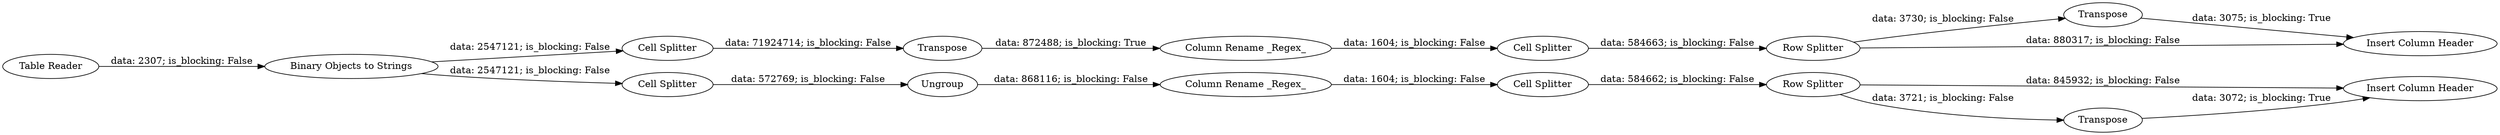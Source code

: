 digraph {
	"3268020481946898297_1289" [label=Transpose]
	"3268020481946898297_1306" [label=Ungroup]
	"3268020481946898297_1287" [label="Insert Column Header"]
	"3268020481946898297_1284" [label="Cell Splitter"]
	"3268020481946898297_1285" [label=Transpose]
	"3268020481946898297_1288" [label="Row Splitter"]
	"3268020481946898297_1295" [label="Column Rename _Regex_"]
	"3268020481946898297_1299" [label="Cell Splitter"]
	"3268020481946898297_1280" [label="Binary Objects to Strings"]
	"3268020481946898297_1305" [label="Insert Column Header"]
	"3268020481946898297_1286" [label="Cell Splitter"]
	"3268020481946898297_1302" [label="Cell Splitter"]
	"3268020481946898297_1296" [label="Table Reader"]
	"3268020481946898297_1304" [label="Row Splitter"]
	"3268020481946898297_1297" [label="Column Rename _Regex_"]
	"3268020481946898297_1298" [label=Transpose]
	"3268020481946898297_1298" -> "3268020481946898297_1305" [label="data: 3072; is_blocking: True"]
	"3268020481946898297_1280" -> "3268020481946898297_1302" [label="data: 2547121; is_blocking: False"]
	"3268020481946898297_1289" -> "3268020481946898297_1287" [label="data: 3075; is_blocking: True"]
	"3268020481946898297_1306" -> "3268020481946898297_1297" [label="data: 868116; is_blocking: False"]
	"3268020481946898297_1286" -> "3268020481946898297_1288" [label="data: 584663; is_blocking: False"]
	"3268020481946898297_1302" -> "3268020481946898297_1306" [label="data: 572769; is_blocking: False"]
	"3268020481946898297_1280" -> "3268020481946898297_1284" [label="data: 2547121; is_blocking: False"]
	"3268020481946898297_1296" -> "3268020481946898297_1280" [label="data: 2307; is_blocking: False"]
	"3268020481946898297_1284" -> "3268020481946898297_1285" [label="data: 71924714; is_blocking: False"]
	"3268020481946898297_1299" -> "3268020481946898297_1304" [label="data: 584662; is_blocking: False"]
	"3268020481946898297_1285" -> "3268020481946898297_1295" [label="data: 872488; is_blocking: True"]
	"3268020481946898297_1288" -> "3268020481946898297_1287" [label="data: 880317; is_blocking: False"]
	"3268020481946898297_1295" -> "3268020481946898297_1286" [label="data: 1604; is_blocking: False"]
	"3268020481946898297_1297" -> "3268020481946898297_1299" [label="data: 1604; is_blocking: False"]
	"3268020481946898297_1304" -> "3268020481946898297_1305" [label="data: 845932; is_blocking: False"]
	"3268020481946898297_1304" -> "3268020481946898297_1298" [label="data: 3721; is_blocking: False"]
	"3268020481946898297_1288" -> "3268020481946898297_1289" [label="data: 3730; is_blocking: False"]
	rankdir=LR
}
